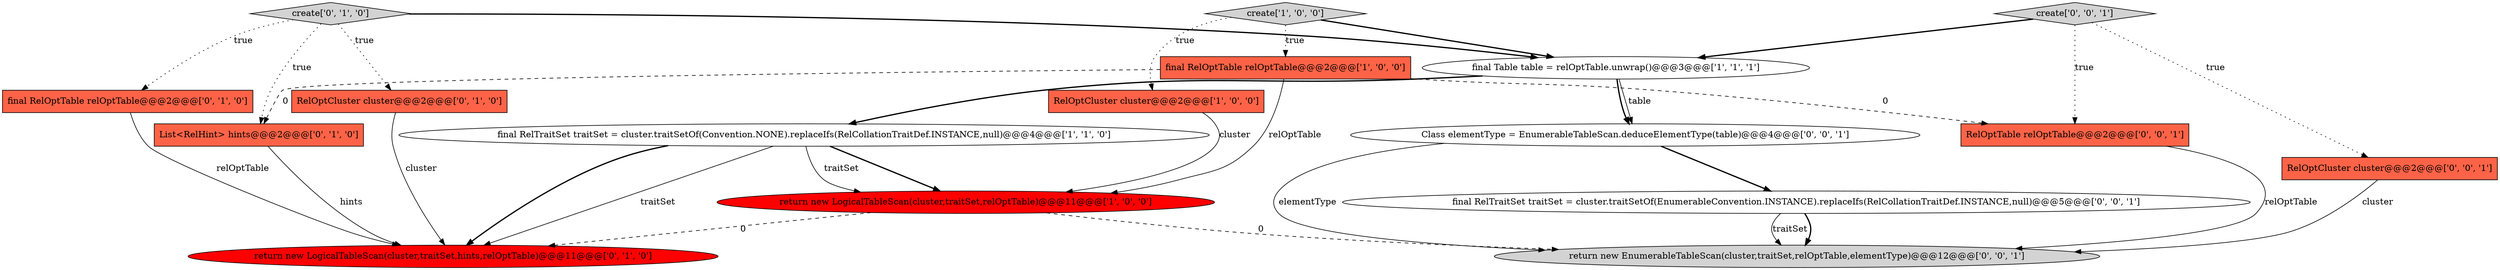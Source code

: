 digraph {
7 [style = filled, label = "final RelOptTable relOptTable@@@2@@@['0', '1', '0']", fillcolor = tomato, shape = box image = "AAA0AAABBB2BBB"];
10 [style = filled, label = "List<RelHint> hints@@@2@@@['0', '1', '0']", fillcolor = tomato, shape = box image = "AAA1AAABBB2BBB"];
2 [style = filled, label = "final RelTraitSet traitSet = cluster.traitSetOf(Convention.NONE).replaceIfs(RelCollationTraitDef.INSTANCE,null)@@@4@@@['1', '1', '0']", fillcolor = white, shape = ellipse image = "AAA0AAABBB1BBB"];
4 [style = filled, label = "return new LogicalTableScan(cluster,traitSet,relOptTable)@@@11@@@['1', '0', '0']", fillcolor = red, shape = ellipse image = "AAA1AAABBB1BBB"];
14 [style = filled, label = "final RelTraitSet traitSet = cluster.traitSetOf(EnumerableConvention.INSTANCE).replaceIfs(RelCollationTraitDef.INSTANCE,null)@@@5@@@['0', '0', '1']", fillcolor = white, shape = ellipse image = "AAA0AAABBB3BBB"];
15 [style = filled, label = "RelOptTable relOptTable@@@2@@@['0', '0', '1']", fillcolor = tomato, shape = box image = "AAA0AAABBB3BBB"];
3 [style = filled, label = "final Table table = relOptTable.unwrap()@@@3@@@['1', '1', '1']", fillcolor = white, shape = ellipse image = "AAA0AAABBB1BBB"];
9 [style = filled, label = "return new LogicalTableScan(cluster,traitSet,hints,relOptTable)@@@11@@@['0', '1', '0']", fillcolor = red, shape = ellipse image = "AAA1AAABBB2BBB"];
11 [style = filled, label = "Class elementType = EnumerableTableScan.deduceElementType(table)@@@4@@@['0', '0', '1']", fillcolor = white, shape = ellipse image = "AAA0AAABBB3BBB"];
12 [style = filled, label = "create['0', '0', '1']", fillcolor = lightgray, shape = diamond image = "AAA0AAABBB3BBB"];
1 [style = filled, label = "final RelOptTable relOptTable@@@2@@@['1', '0', '0']", fillcolor = tomato, shape = box image = "AAA1AAABBB1BBB"];
13 [style = filled, label = "RelOptCluster cluster@@@2@@@['0', '0', '1']", fillcolor = tomato, shape = box image = "AAA0AAABBB3BBB"];
16 [style = filled, label = "return new EnumerableTableScan(cluster,traitSet,relOptTable,elementType)@@@12@@@['0', '0', '1']", fillcolor = lightgray, shape = ellipse image = "AAA0AAABBB3BBB"];
8 [style = filled, label = "create['0', '1', '0']", fillcolor = lightgray, shape = diamond image = "AAA0AAABBB2BBB"];
6 [style = filled, label = "RelOptCluster cluster@@@2@@@['0', '1', '0']", fillcolor = tomato, shape = box image = "AAA0AAABBB2BBB"];
5 [style = filled, label = "create['1', '0', '0']", fillcolor = lightgray, shape = diamond image = "AAA0AAABBB1BBB"];
0 [style = filled, label = "RelOptCluster cluster@@@2@@@['1', '0', '0']", fillcolor = tomato, shape = box image = "AAA0AAABBB1BBB"];
5->3 [style = bold, label=""];
14->16 [style = bold, label=""];
11->16 [style = solid, label="elementType"];
7->9 [style = solid, label="relOptTable"];
4->16 [style = dashed, label="0"];
11->14 [style = bold, label=""];
1->15 [style = dashed, label="0"];
5->1 [style = dotted, label="true"];
8->3 [style = bold, label=""];
3->11 [style = bold, label=""];
12->15 [style = dotted, label="true"];
8->7 [style = dotted, label="true"];
0->4 [style = solid, label="cluster"];
5->0 [style = dotted, label="true"];
2->9 [style = bold, label=""];
1->10 [style = dashed, label="0"];
8->10 [style = dotted, label="true"];
2->9 [style = solid, label="traitSet"];
2->4 [style = bold, label=""];
1->4 [style = solid, label="relOptTable"];
2->4 [style = solid, label="traitSet"];
13->16 [style = solid, label="cluster"];
4->9 [style = dashed, label="0"];
14->16 [style = solid, label="traitSet"];
12->13 [style = dotted, label="true"];
15->16 [style = solid, label="relOptTable"];
8->6 [style = dotted, label="true"];
3->2 [style = bold, label=""];
10->9 [style = solid, label="hints"];
6->9 [style = solid, label="cluster"];
3->11 [style = solid, label="table"];
12->3 [style = bold, label=""];
}
